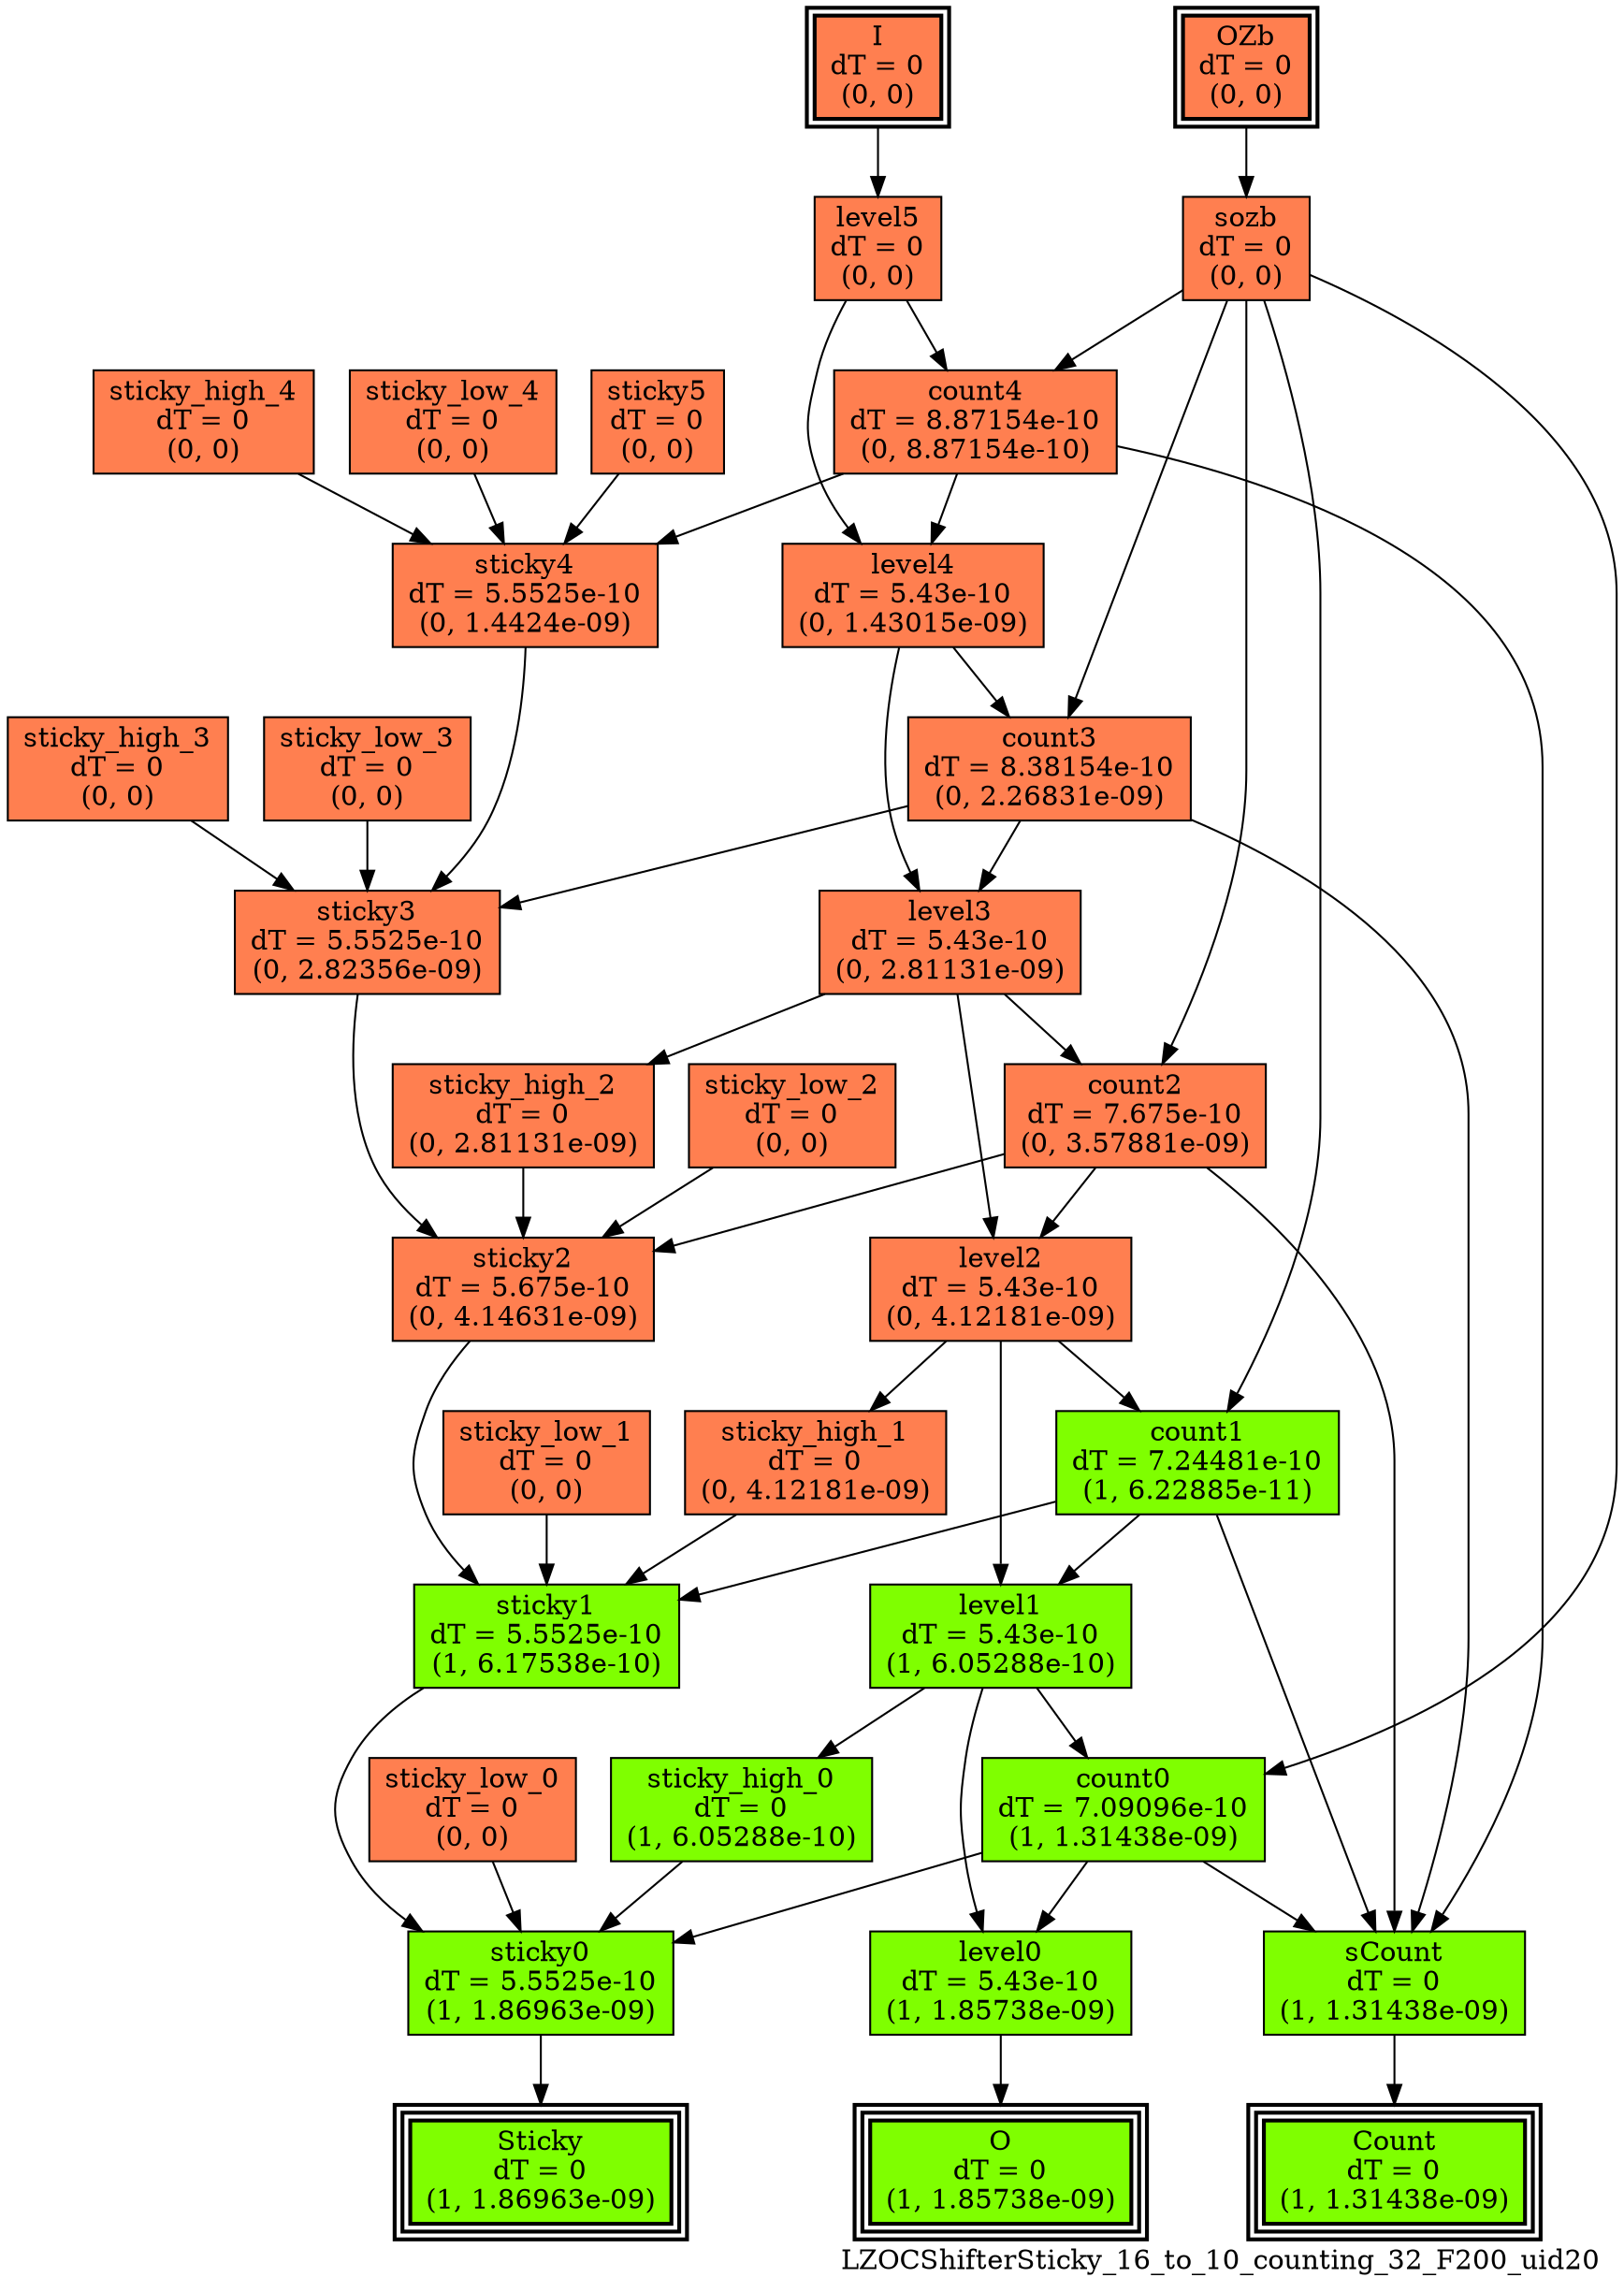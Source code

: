 digraph LZOCShifterSticky_16_to_10_counting_32_F200_uid20
{
	//graph drawing options
	label=LZOCShifterSticky_16_to_10_counting_32_F200_uid20;
	labelloc=bottom;
	labeljust=right;
	ratio=auto;
	nodesep=0.25;
	ranksep=0.5;

	//input/output signals of operator LZOCShifterSticky_16_to_10_counting_32_F200_uid20
	I__LZOCShifterSticky_16_to_10_counting_32_F200_uid20 [ label="I\ndT = 0\n(0, 0)", shape=box, color=black, style="bold, filled", fillcolor=coral, peripheries=2 ];
	OZb__LZOCShifterSticky_16_to_10_counting_32_F200_uid20 [ label="OZb\ndT = 0\n(0, 0)", shape=box, color=black, style="bold, filled", fillcolor=coral, peripheries=2 ];
	Count__LZOCShifterSticky_16_to_10_counting_32_F200_uid20 [ label="Count\ndT = 0\n(1, 1.31438e-09)", shape=box, color=black, style="bold, filled", fillcolor=chartreuse, peripheries=3 ];
	O__LZOCShifterSticky_16_to_10_counting_32_F200_uid20 [ label="O\ndT = 0\n(1, 1.85738e-09)", shape=box, color=black, style="bold, filled", fillcolor=chartreuse, peripheries=3 ];
	Sticky__LZOCShifterSticky_16_to_10_counting_32_F200_uid20 [ label="Sticky\ndT = 0\n(1, 1.86963e-09)", shape=box, color=black, style="bold, filled", fillcolor=chartreuse, peripheries=3 ];
	{rank=same I__LZOCShifterSticky_16_to_10_counting_32_F200_uid20, OZb__LZOCShifterSticky_16_to_10_counting_32_F200_uid20};
	{rank=same Count__LZOCShifterSticky_16_to_10_counting_32_F200_uid20, O__LZOCShifterSticky_16_to_10_counting_32_F200_uid20, Sticky__LZOCShifterSticky_16_to_10_counting_32_F200_uid20};
	//internal signals of operator LZOCShifterSticky_16_to_10_counting_32_F200_uid20
	level5__LZOCShifterSticky_16_to_10_counting_32_F200_uid20 [ label="level5\ndT = 0\n(0, 0)", shape=box, color=black, style=filled, fillcolor=coral, peripheries=1 ];
	sozb__LZOCShifterSticky_16_to_10_counting_32_F200_uid20 [ label="sozb\ndT = 0\n(0, 0)", shape=box, color=black, style=filled, fillcolor=coral, peripheries=1 ];
	sticky5__LZOCShifterSticky_16_to_10_counting_32_F200_uid20 [ label="sticky5\ndT = 0\n(0, 0)", shape=box, color=black, style=filled, fillcolor=coral, peripheries=1 ];
	count4__LZOCShifterSticky_16_to_10_counting_32_F200_uid20 [ label="count4\ndT = 8.87154e-10\n(0, 8.87154e-10)", shape=box, color=black, style=filled, fillcolor=coral, peripheries=1 ];
	level4__LZOCShifterSticky_16_to_10_counting_32_F200_uid20 [ label="level4\ndT = 5.43e-10\n(0, 1.43015e-09)", shape=box, color=black, style=filled, fillcolor=coral, peripheries=1 ];
	sticky_high_4__LZOCShifterSticky_16_to_10_counting_32_F200_uid20 [ label="sticky_high_4\ndT = 0\n(0, 0)", shape=box, color=black, style=filled, fillcolor=coral, peripheries=1 ];
	sticky_low_4__LZOCShifterSticky_16_to_10_counting_32_F200_uid20 [ label="sticky_low_4\ndT = 0\n(0, 0)", shape=box, color=black, style=filled, fillcolor=coral, peripheries=1 ];
	sticky4__LZOCShifterSticky_16_to_10_counting_32_F200_uid20 [ label="sticky4\ndT = 5.5525e-10\n(0, 1.4424e-09)", shape=box, color=black, style=filled, fillcolor=coral, peripheries=1 ];
	count3__LZOCShifterSticky_16_to_10_counting_32_F200_uid20 [ label="count3\ndT = 8.38154e-10\n(0, 2.26831e-09)", shape=box, color=black, style=filled, fillcolor=coral, peripheries=1 ];
	level3__LZOCShifterSticky_16_to_10_counting_32_F200_uid20 [ label="level3\ndT = 5.43e-10\n(0, 2.81131e-09)", shape=box, color=black, style=filled, fillcolor=coral, peripheries=1 ];
	sticky_high_3__LZOCShifterSticky_16_to_10_counting_32_F200_uid20 [ label="sticky_high_3\ndT = 0\n(0, 0)", shape=box, color=black, style=filled, fillcolor=coral, peripheries=1 ];
	sticky_low_3__LZOCShifterSticky_16_to_10_counting_32_F200_uid20 [ label="sticky_low_3\ndT = 0\n(0, 0)", shape=box, color=black, style=filled, fillcolor=coral, peripheries=1 ];
	sticky3__LZOCShifterSticky_16_to_10_counting_32_F200_uid20 [ label="sticky3\ndT = 5.5525e-10\n(0, 2.82356e-09)", shape=box, color=black, style=filled, fillcolor=coral, peripheries=1 ];
	count2__LZOCShifterSticky_16_to_10_counting_32_F200_uid20 [ label="count2\ndT = 7.675e-10\n(0, 3.57881e-09)", shape=box, color=black, style=filled, fillcolor=coral, peripheries=1 ];
	level2__LZOCShifterSticky_16_to_10_counting_32_F200_uid20 [ label="level2\ndT = 5.43e-10\n(0, 4.12181e-09)", shape=box, color=black, style=filled, fillcolor=coral, peripheries=1 ];
	sticky_high_2__LZOCShifterSticky_16_to_10_counting_32_F200_uid20 [ label="sticky_high_2\ndT = 0\n(0, 2.81131e-09)", shape=box, color=black, style=filled, fillcolor=coral, peripheries=1 ];
	sticky_low_2__LZOCShifterSticky_16_to_10_counting_32_F200_uid20 [ label="sticky_low_2\ndT = 0\n(0, 0)", shape=box, color=black, style=filled, fillcolor=coral, peripheries=1 ];
	sticky2__LZOCShifterSticky_16_to_10_counting_32_F200_uid20 [ label="sticky2\ndT = 5.675e-10\n(0, 4.14631e-09)", shape=box, color=black, style=filled, fillcolor=coral, peripheries=1 ];
	count1__LZOCShifterSticky_16_to_10_counting_32_F200_uid20 [ label="count1\ndT = 7.24481e-10\n(1, 6.22885e-11)", shape=box, color=black, style=filled, fillcolor=chartreuse, peripheries=1 ];
	level1__LZOCShifterSticky_16_to_10_counting_32_F200_uid20 [ label="level1\ndT = 5.43e-10\n(1, 6.05288e-10)", shape=box, color=black, style=filled, fillcolor=chartreuse, peripheries=1 ];
	sticky_high_1__LZOCShifterSticky_16_to_10_counting_32_F200_uid20 [ label="sticky_high_1\ndT = 0\n(0, 4.12181e-09)", shape=box, color=black, style=filled, fillcolor=coral, peripheries=1 ];
	sticky_low_1__LZOCShifterSticky_16_to_10_counting_32_F200_uid20 [ label="sticky_low_1\ndT = 0\n(0, 0)", shape=box, color=black, style=filled, fillcolor=coral, peripheries=1 ];
	sticky1__LZOCShifterSticky_16_to_10_counting_32_F200_uid20 [ label="sticky1\ndT = 5.5525e-10\n(1, 6.17538e-10)", shape=box, color=black, style=filled, fillcolor=chartreuse, peripheries=1 ];
	count0__LZOCShifterSticky_16_to_10_counting_32_F200_uid20 [ label="count0\ndT = 7.09096e-10\n(1, 1.31438e-09)", shape=box, color=black, style=filled, fillcolor=chartreuse, peripheries=1 ];
	level0__LZOCShifterSticky_16_to_10_counting_32_F200_uid20 [ label="level0\ndT = 5.43e-10\n(1, 1.85738e-09)", shape=box, color=black, style=filled, fillcolor=chartreuse, peripheries=1 ];
	sticky_high_0__LZOCShifterSticky_16_to_10_counting_32_F200_uid20 [ label="sticky_high_0\ndT = 0\n(1, 6.05288e-10)", shape=box, color=black, style=filled, fillcolor=chartreuse, peripheries=1 ];
	sticky_low_0__LZOCShifterSticky_16_to_10_counting_32_F200_uid20 [ label="sticky_low_0\ndT = 0\n(0, 0)", shape=box, color=black, style=filled, fillcolor=coral, peripheries=1 ];
	sticky0__LZOCShifterSticky_16_to_10_counting_32_F200_uid20 [ label="sticky0\ndT = 5.5525e-10\n(1, 1.86963e-09)", shape=box, color=black, style=filled, fillcolor=chartreuse, peripheries=1 ];
	sCount__LZOCShifterSticky_16_to_10_counting_32_F200_uid20 [ label="sCount\ndT = 0\n(1, 1.31438e-09)", shape=box, color=black, style=filled, fillcolor=chartreuse, peripheries=1 ];

	//subcomponents of operator LZOCShifterSticky_16_to_10_counting_32_F200_uid20

	//input and internal signal connections of operator LZOCShifterSticky_16_to_10_counting_32_F200_uid20
	I__LZOCShifterSticky_16_to_10_counting_32_F200_uid20 -> level5__LZOCShifterSticky_16_to_10_counting_32_F200_uid20 [ arrowhead=normal, arrowsize=1.0, arrowtail=normal, color=black, dir=forward  ];
	OZb__LZOCShifterSticky_16_to_10_counting_32_F200_uid20 -> sozb__LZOCShifterSticky_16_to_10_counting_32_F200_uid20 [ arrowhead=normal, arrowsize=1.0, arrowtail=normal, color=black, dir=forward  ];
	level5__LZOCShifterSticky_16_to_10_counting_32_F200_uid20 -> count4__LZOCShifterSticky_16_to_10_counting_32_F200_uid20 [ arrowhead=normal, arrowsize=1.0, arrowtail=normal, color=black, dir=forward  ];
	level5__LZOCShifterSticky_16_to_10_counting_32_F200_uid20 -> level4__LZOCShifterSticky_16_to_10_counting_32_F200_uid20 [ arrowhead=normal, arrowsize=1.0, arrowtail=normal, color=black, dir=forward  ];
	sozb__LZOCShifterSticky_16_to_10_counting_32_F200_uid20 -> count4__LZOCShifterSticky_16_to_10_counting_32_F200_uid20 [ arrowhead=normal, arrowsize=1.0, arrowtail=normal, color=black, dir=forward  ];
	sozb__LZOCShifterSticky_16_to_10_counting_32_F200_uid20 -> count3__LZOCShifterSticky_16_to_10_counting_32_F200_uid20 [ arrowhead=normal, arrowsize=1.0, arrowtail=normal, color=black, dir=forward  ];
	sozb__LZOCShifterSticky_16_to_10_counting_32_F200_uid20 -> count2__LZOCShifterSticky_16_to_10_counting_32_F200_uid20 [ arrowhead=normal, arrowsize=1.0, arrowtail=normal, color=black, dir=forward  ];
	sozb__LZOCShifterSticky_16_to_10_counting_32_F200_uid20 -> count1__LZOCShifterSticky_16_to_10_counting_32_F200_uid20 [ arrowhead=normal, arrowsize=1.0, arrowtail=normal, color=black, dir=forward  ];
	sozb__LZOCShifterSticky_16_to_10_counting_32_F200_uid20 -> count0__LZOCShifterSticky_16_to_10_counting_32_F200_uid20 [ arrowhead=normal, arrowsize=1.0, arrowtail=normal, color=black, dir=forward  ];
	sticky5__LZOCShifterSticky_16_to_10_counting_32_F200_uid20 -> sticky4__LZOCShifterSticky_16_to_10_counting_32_F200_uid20 [ arrowhead=normal, arrowsize=1.0, arrowtail=normal, color=black, dir=forward  ];
	count4__LZOCShifterSticky_16_to_10_counting_32_F200_uid20 -> level4__LZOCShifterSticky_16_to_10_counting_32_F200_uid20 [ arrowhead=normal, arrowsize=1.0, arrowtail=normal, color=black, dir=forward  ];
	count4__LZOCShifterSticky_16_to_10_counting_32_F200_uid20 -> sticky4__LZOCShifterSticky_16_to_10_counting_32_F200_uid20 [ arrowhead=normal, arrowsize=1.0, arrowtail=normal, color=black, dir=forward  ];
	count4__LZOCShifterSticky_16_to_10_counting_32_F200_uid20 -> sCount__LZOCShifterSticky_16_to_10_counting_32_F200_uid20 [ arrowhead=normal, arrowsize=1.0, arrowtail=normal, color=black, dir=forward  ];
	level4__LZOCShifterSticky_16_to_10_counting_32_F200_uid20 -> count3__LZOCShifterSticky_16_to_10_counting_32_F200_uid20 [ arrowhead=normal, arrowsize=1.0, arrowtail=normal, color=black, dir=forward  ];
	level4__LZOCShifterSticky_16_to_10_counting_32_F200_uid20 -> level3__LZOCShifterSticky_16_to_10_counting_32_F200_uid20 [ arrowhead=normal, arrowsize=1.0, arrowtail=normal, color=black, dir=forward  ];
	sticky_high_4__LZOCShifterSticky_16_to_10_counting_32_F200_uid20 -> sticky4__LZOCShifterSticky_16_to_10_counting_32_F200_uid20 [ arrowhead=normal, arrowsize=1.0, arrowtail=normal, color=black, dir=forward  ];
	sticky_low_4__LZOCShifterSticky_16_to_10_counting_32_F200_uid20 -> sticky4__LZOCShifterSticky_16_to_10_counting_32_F200_uid20 [ arrowhead=normal, arrowsize=1.0, arrowtail=normal, color=black, dir=forward  ];
	sticky4__LZOCShifterSticky_16_to_10_counting_32_F200_uid20 -> sticky3__LZOCShifterSticky_16_to_10_counting_32_F200_uid20 [ arrowhead=normal, arrowsize=1.0, arrowtail=normal, color=black, dir=forward  ];
	count3__LZOCShifterSticky_16_to_10_counting_32_F200_uid20 -> level3__LZOCShifterSticky_16_to_10_counting_32_F200_uid20 [ arrowhead=normal, arrowsize=1.0, arrowtail=normal, color=black, dir=forward  ];
	count3__LZOCShifterSticky_16_to_10_counting_32_F200_uid20 -> sticky3__LZOCShifterSticky_16_to_10_counting_32_F200_uid20 [ arrowhead=normal, arrowsize=1.0, arrowtail=normal, color=black, dir=forward  ];
	count3__LZOCShifterSticky_16_to_10_counting_32_F200_uid20 -> sCount__LZOCShifterSticky_16_to_10_counting_32_F200_uid20 [ arrowhead=normal, arrowsize=1.0, arrowtail=normal, color=black, dir=forward  ];
	level3__LZOCShifterSticky_16_to_10_counting_32_F200_uid20 -> count2__LZOCShifterSticky_16_to_10_counting_32_F200_uid20 [ arrowhead=normal, arrowsize=1.0, arrowtail=normal, color=black, dir=forward  ];
	level3__LZOCShifterSticky_16_to_10_counting_32_F200_uid20 -> level2__LZOCShifterSticky_16_to_10_counting_32_F200_uid20 [ arrowhead=normal, arrowsize=1.0, arrowtail=normal, color=black, dir=forward  ];
	level3__LZOCShifterSticky_16_to_10_counting_32_F200_uid20 -> sticky_high_2__LZOCShifterSticky_16_to_10_counting_32_F200_uid20 [ arrowhead=normal, arrowsize=1.0, arrowtail=normal, color=black, dir=forward  ];
	sticky_high_3__LZOCShifterSticky_16_to_10_counting_32_F200_uid20 -> sticky3__LZOCShifterSticky_16_to_10_counting_32_F200_uid20 [ arrowhead=normal, arrowsize=1.0, arrowtail=normal, color=black, dir=forward  ];
	sticky_low_3__LZOCShifterSticky_16_to_10_counting_32_F200_uid20 -> sticky3__LZOCShifterSticky_16_to_10_counting_32_F200_uid20 [ arrowhead=normal, arrowsize=1.0, arrowtail=normal, color=black, dir=forward  ];
	sticky3__LZOCShifterSticky_16_to_10_counting_32_F200_uid20 -> sticky2__LZOCShifterSticky_16_to_10_counting_32_F200_uid20 [ arrowhead=normal, arrowsize=1.0, arrowtail=normal, color=black, dir=forward  ];
	count2__LZOCShifterSticky_16_to_10_counting_32_F200_uid20 -> level2__LZOCShifterSticky_16_to_10_counting_32_F200_uid20 [ arrowhead=normal, arrowsize=1.0, arrowtail=normal, color=black, dir=forward  ];
	count2__LZOCShifterSticky_16_to_10_counting_32_F200_uid20 -> sticky2__LZOCShifterSticky_16_to_10_counting_32_F200_uid20 [ arrowhead=normal, arrowsize=1.0, arrowtail=normal, color=black, dir=forward  ];
	count2__LZOCShifterSticky_16_to_10_counting_32_F200_uid20 -> sCount__LZOCShifterSticky_16_to_10_counting_32_F200_uid20 [ arrowhead=normal, arrowsize=1.0, arrowtail=normal, color=black, dir=forward  ];
	level2__LZOCShifterSticky_16_to_10_counting_32_F200_uid20 -> count1__LZOCShifterSticky_16_to_10_counting_32_F200_uid20 [ arrowhead=normal, arrowsize=1.0, arrowtail=normal, color=black, dir=forward  ];
	level2__LZOCShifterSticky_16_to_10_counting_32_F200_uid20 -> level1__LZOCShifterSticky_16_to_10_counting_32_F200_uid20 [ arrowhead=normal, arrowsize=1.0, arrowtail=normal, color=black, dir=forward  ];
	level2__LZOCShifterSticky_16_to_10_counting_32_F200_uid20 -> sticky_high_1__LZOCShifterSticky_16_to_10_counting_32_F200_uid20 [ arrowhead=normal, arrowsize=1.0, arrowtail=normal, color=black, dir=forward  ];
	sticky_high_2__LZOCShifterSticky_16_to_10_counting_32_F200_uid20 -> sticky2__LZOCShifterSticky_16_to_10_counting_32_F200_uid20 [ arrowhead=normal, arrowsize=1.0, arrowtail=normal, color=black, dir=forward  ];
	sticky_low_2__LZOCShifterSticky_16_to_10_counting_32_F200_uid20 -> sticky2__LZOCShifterSticky_16_to_10_counting_32_F200_uid20 [ arrowhead=normal, arrowsize=1.0, arrowtail=normal, color=black, dir=forward  ];
	sticky2__LZOCShifterSticky_16_to_10_counting_32_F200_uid20 -> sticky1__LZOCShifterSticky_16_to_10_counting_32_F200_uid20 [ arrowhead=normal, arrowsize=1.0, arrowtail=normal, color=black, dir=forward  ];
	count1__LZOCShifterSticky_16_to_10_counting_32_F200_uid20 -> level1__LZOCShifterSticky_16_to_10_counting_32_F200_uid20 [ arrowhead=normal, arrowsize=1.0, arrowtail=normal, color=black, dir=forward  ];
	count1__LZOCShifterSticky_16_to_10_counting_32_F200_uid20 -> sticky1__LZOCShifterSticky_16_to_10_counting_32_F200_uid20 [ arrowhead=normal, arrowsize=1.0, arrowtail=normal, color=black, dir=forward  ];
	count1__LZOCShifterSticky_16_to_10_counting_32_F200_uid20 -> sCount__LZOCShifterSticky_16_to_10_counting_32_F200_uid20 [ arrowhead=normal, arrowsize=1.0, arrowtail=normal, color=black, dir=forward  ];
	level1__LZOCShifterSticky_16_to_10_counting_32_F200_uid20 -> count0__LZOCShifterSticky_16_to_10_counting_32_F200_uid20 [ arrowhead=normal, arrowsize=1.0, arrowtail=normal, color=black, dir=forward  ];
	level1__LZOCShifterSticky_16_to_10_counting_32_F200_uid20 -> level0__LZOCShifterSticky_16_to_10_counting_32_F200_uid20 [ arrowhead=normal, arrowsize=1.0, arrowtail=normal, color=black, dir=forward  ];
	level1__LZOCShifterSticky_16_to_10_counting_32_F200_uid20 -> sticky_high_0__LZOCShifterSticky_16_to_10_counting_32_F200_uid20 [ arrowhead=normal, arrowsize=1.0, arrowtail=normal, color=black, dir=forward  ];
	sticky_high_1__LZOCShifterSticky_16_to_10_counting_32_F200_uid20 -> sticky1__LZOCShifterSticky_16_to_10_counting_32_F200_uid20 [ arrowhead=normal, arrowsize=1.0, arrowtail=normal, color=black, dir=forward  ];
	sticky_low_1__LZOCShifterSticky_16_to_10_counting_32_F200_uid20 -> sticky1__LZOCShifterSticky_16_to_10_counting_32_F200_uid20 [ arrowhead=normal, arrowsize=1.0, arrowtail=normal, color=black, dir=forward  ];
	sticky1__LZOCShifterSticky_16_to_10_counting_32_F200_uid20 -> sticky0__LZOCShifterSticky_16_to_10_counting_32_F200_uid20 [ arrowhead=normal, arrowsize=1.0, arrowtail=normal, color=black, dir=forward  ];
	count0__LZOCShifterSticky_16_to_10_counting_32_F200_uid20 -> level0__LZOCShifterSticky_16_to_10_counting_32_F200_uid20 [ arrowhead=normal, arrowsize=1.0, arrowtail=normal, color=black, dir=forward  ];
	count0__LZOCShifterSticky_16_to_10_counting_32_F200_uid20 -> sticky0__LZOCShifterSticky_16_to_10_counting_32_F200_uid20 [ arrowhead=normal, arrowsize=1.0, arrowtail=normal, color=black, dir=forward  ];
	count0__LZOCShifterSticky_16_to_10_counting_32_F200_uid20 -> sCount__LZOCShifterSticky_16_to_10_counting_32_F200_uid20 [ arrowhead=normal, arrowsize=1.0, arrowtail=normal, color=black, dir=forward  ];
	level0__LZOCShifterSticky_16_to_10_counting_32_F200_uid20 -> O__LZOCShifterSticky_16_to_10_counting_32_F200_uid20 [ arrowhead=normal, arrowsize=1.0, arrowtail=normal, color=black, dir=forward  ];
	sticky_high_0__LZOCShifterSticky_16_to_10_counting_32_F200_uid20 -> sticky0__LZOCShifterSticky_16_to_10_counting_32_F200_uid20 [ arrowhead=normal, arrowsize=1.0, arrowtail=normal, color=black, dir=forward  ];
	sticky_low_0__LZOCShifterSticky_16_to_10_counting_32_F200_uid20 -> sticky0__LZOCShifterSticky_16_to_10_counting_32_F200_uid20 [ arrowhead=normal, arrowsize=1.0, arrowtail=normal, color=black, dir=forward  ];
	sticky0__LZOCShifterSticky_16_to_10_counting_32_F200_uid20 -> Sticky__LZOCShifterSticky_16_to_10_counting_32_F200_uid20 [ arrowhead=normal, arrowsize=1.0, arrowtail=normal, color=black, dir=forward  ];
	sCount__LZOCShifterSticky_16_to_10_counting_32_F200_uid20 -> Count__LZOCShifterSticky_16_to_10_counting_32_F200_uid20 [ arrowhead=normal, arrowsize=1.0, arrowtail=normal, color=black, dir=forward  ];
}

